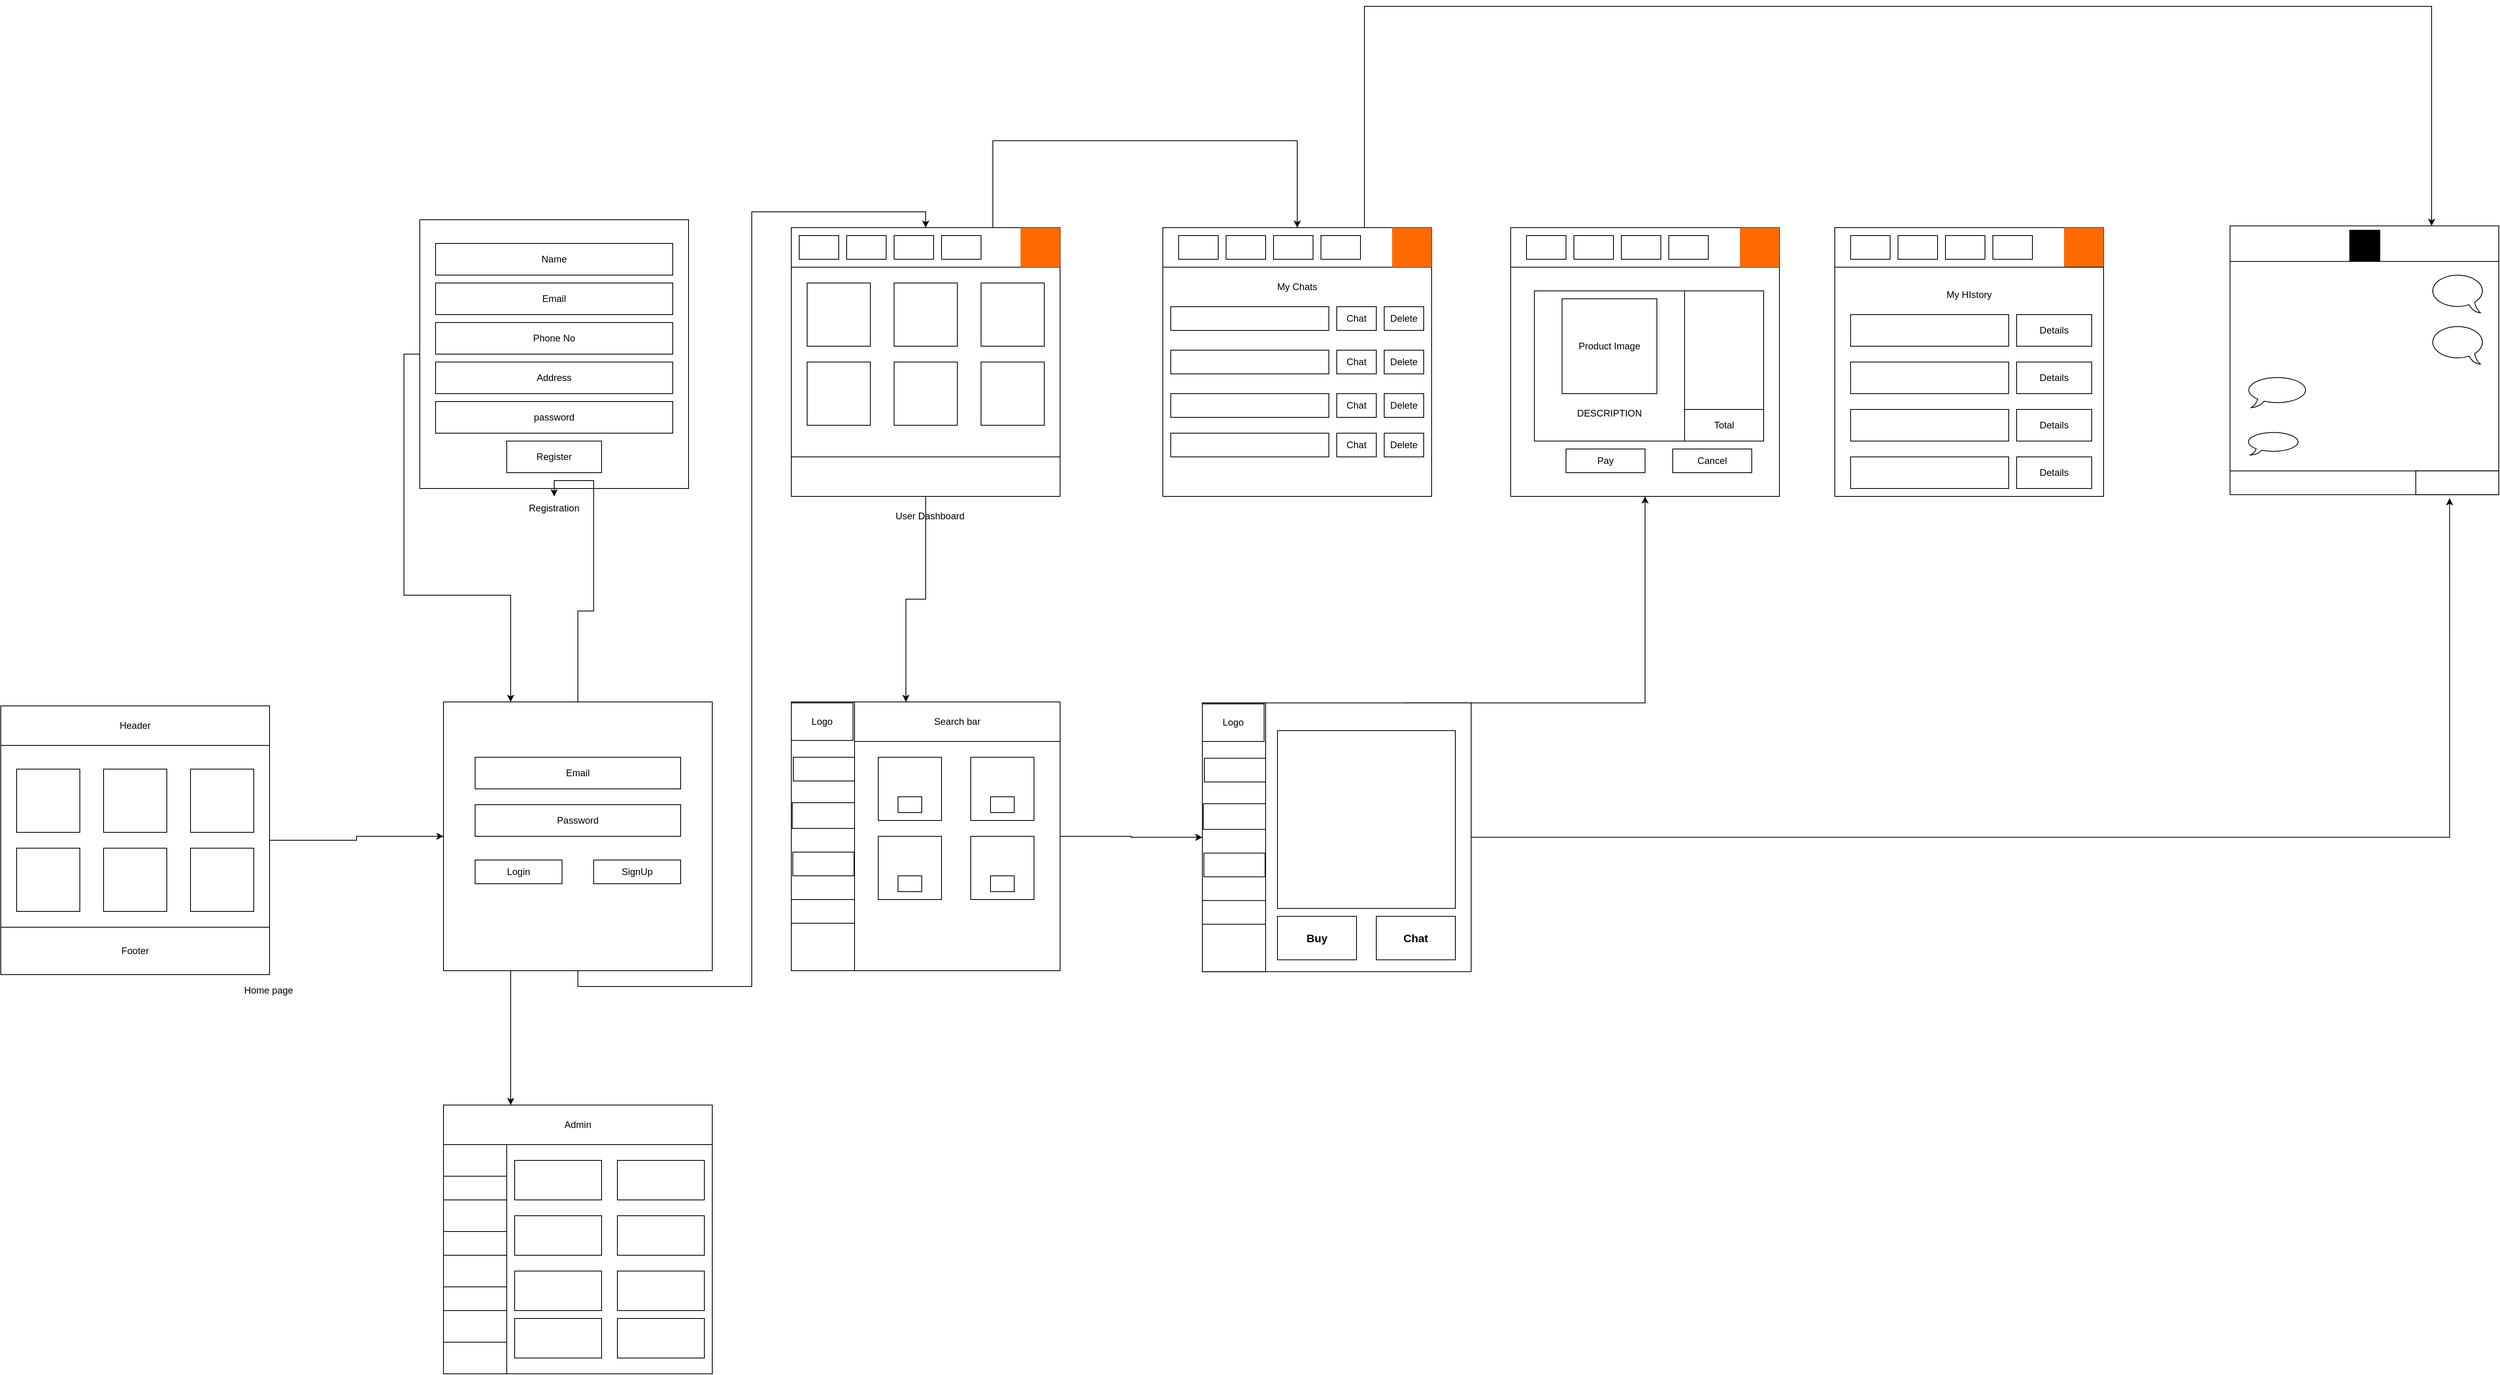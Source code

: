 <mxfile version="26.2.14">
  <diagram name="Page-1" id="DU4UGzuW6RDLRxhfXKlp">
    <mxGraphModel dx="2620" dy="2603" grid="1" gridSize="10" guides="1" tooltips="1" connect="1" arrows="1" fold="1" page="1" pageScale="1" pageWidth="850" pageHeight="1100" math="0" shadow="0">
      <root>
        <mxCell id="0" />
        <mxCell id="1" parent="0" />
        <mxCell id="X85s0yCxvE1wC52VFxOE-5" style="edgeStyle=orthogonalEdgeStyle;rounded=0;orthogonalLoop=1;jettySize=auto;html=1;exitX=1;exitY=0.5;exitDx=0;exitDy=0;entryX=0;entryY=0.5;entryDx=0;entryDy=0;" edge="1" parent="1" source="n3jme6qHMiQagpMyUiRi-1" target="n3jme6qHMiQagpMyUiRi-13">
          <mxGeometry relative="1" as="geometry" />
        </mxCell>
        <mxCell id="n3jme6qHMiQagpMyUiRi-1" value="" style="whiteSpace=wrap;html=1;aspect=fixed;" parent="1" vertex="1">
          <mxGeometry x="40" y="65" width="340" height="340" as="geometry" />
        </mxCell>
        <mxCell id="n3jme6qHMiQagpMyUiRi-2" value="Home page&amp;nbsp;" style="text;html=1;align=center;verticalAlign=middle;resizable=0;points=[];autosize=1;strokeColor=none;fillColor=none;" parent="1" vertex="1">
          <mxGeometry x="335" y="410" width="90" height="30" as="geometry" />
        </mxCell>
        <mxCell id="n3jme6qHMiQagpMyUiRi-3" value="Header" style="rounded=0;whiteSpace=wrap;html=1;" parent="1" vertex="1">
          <mxGeometry x="40" y="65" width="340" height="50" as="geometry" />
        </mxCell>
        <mxCell id="n3jme6qHMiQagpMyUiRi-5" value="" style="whiteSpace=wrap;html=1;aspect=fixed;" parent="1" vertex="1">
          <mxGeometry x="60" y="145" width="80" height="80" as="geometry" />
        </mxCell>
        <mxCell id="n3jme6qHMiQagpMyUiRi-6" value="" style="whiteSpace=wrap;html=1;aspect=fixed;" parent="1" vertex="1">
          <mxGeometry x="170" y="145" width="80" height="80" as="geometry" />
        </mxCell>
        <mxCell id="n3jme6qHMiQagpMyUiRi-7" value="" style="whiteSpace=wrap;html=1;aspect=fixed;" parent="1" vertex="1">
          <mxGeometry x="280" y="145" width="80" height="80" as="geometry" />
        </mxCell>
        <mxCell id="n3jme6qHMiQagpMyUiRi-8" value="" style="whiteSpace=wrap;html=1;aspect=fixed;" parent="1" vertex="1">
          <mxGeometry x="60" y="245" width="80" height="80" as="geometry" />
        </mxCell>
        <mxCell id="n3jme6qHMiQagpMyUiRi-9" value="" style="whiteSpace=wrap;html=1;aspect=fixed;" parent="1" vertex="1">
          <mxGeometry x="170" y="245" width="80" height="80" as="geometry" />
        </mxCell>
        <mxCell id="n3jme6qHMiQagpMyUiRi-10" value="" style="whiteSpace=wrap;html=1;aspect=fixed;" parent="1" vertex="1">
          <mxGeometry x="280" y="245" width="80" height="80" as="geometry" />
        </mxCell>
        <mxCell id="n3jme6qHMiQagpMyUiRi-11" value="Footer" style="rounded=0;whiteSpace=wrap;html=1;" parent="1" vertex="1">
          <mxGeometry x="40" y="345" width="340" height="60" as="geometry" />
        </mxCell>
        <mxCell id="X85s0yCxvE1wC52VFxOE-9" style="edgeStyle=orthogonalEdgeStyle;rounded=0;orthogonalLoop=1;jettySize=auto;html=1;exitX=0;exitY=0.5;exitDx=0;exitDy=0;entryX=0.25;entryY=0;entryDx=0;entryDy=0;" edge="1" parent="1" source="n3jme6qHMiQagpMyUiRi-12" target="n3jme6qHMiQagpMyUiRi-13">
          <mxGeometry relative="1" as="geometry" />
        </mxCell>
        <mxCell id="n3jme6qHMiQagpMyUiRi-12" value="" style="whiteSpace=wrap;html=1;aspect=fixed;" parent="1" vertex="1">
          <mxGeometry x="570" y="-550" width="340" height="340" as="geometry" />
        </mxCell>
        <mxCell id="X85s0yCxvE1wC52VFxOE-4" style="edgeStyle=orthogonalEdgeStyle;rounded=0;orthogonalLoop=1;jettySize=auto;html=1;exitX=0.5;exitY=1;exitDx=0;exitDy=0;entryX=0.5;entryY=0;entryDx=0;entryDy=0;" edge="1" parent="1" source="n3jme6qHMiQagpMyUiRi-13" target="TyNaTPidOdF84O7qYXco-13">
          <mxGeometry relative="1" as="geometry" />
        </mxCell>
        <mxCell id="X85s0yCxvE1wC52VFxOE-8" style="edgeStyle=orthogonalEdgeStyle;rounded=0;orthogonalLoop=1;jettySize=auto;html=1;entryX=0.5;entryY=0;entryDx=0;entryDy=0;" edge="1" parent="1" source="n3jme6qHMiQagpMyUiRi-13" target="TyNaTPidOdF84O7qYXco-11">
          <mxGeometry relative="1" as="geometry" />
        </mxCell>
        <mxCell id="X85s0yCxvE1wC52VFxOE-15" style="edgeStyle=orthogonalEdgeStyle;rounded=0;orthogonalLoop=1;jettySize=auto;html=1;exitX=0.25;exitY=1;exitDx=0;exitDy=0;entryX=0.25;entryY=0;entryDx=0;entryDy=0;" edge="1" parent="1" source="n3jme6qHMiQagpMyUiRi-13" target="TyNaTPidOdF84O7qYXco-109">
          <mxGeometry relative="1" as="geometry" />
        </mxCell>
        <mxCell id="n3jme6qHMiQagpMyUiRi-13" value="" style="rounded=0;whiteSpace=wrap;html=1;" parent="1" vertex="1">
          <mxGeometry x="600" y="60" width="340" height="340" as="geometry" />
        </mxCell>
        <mxCell id="n3jme6qHMiQagpMyUiRi-14" value="Email" style="rounded=0;whiteSpace=wrap;html=1;" parent="1" vertex="1">
          <mxGeometry x="640" y="130" width="260" height="40" as="geometry" />
        </mxCell>
        <mxCell id="n3jme6qHMiQagpMyUiRi-15" value="Password" style="rounded=0;whiteSpace=wrap;html=1;" parent="1" vertex="1">
          <mxGeometry x="640" y="190" width="260" height="40" as="geometry" />
        </mxCell>
        <mxCell id="n3jme6qHMiQagpMyUiRi-16" value="Login" style="rounded=0;whiteSpace=wrap;html=1;" parent="1" vertex="1">
          <mxGeometry x="640" y="260" width="110" height="30" as="geometry" />
        </mxCell>
        <mxCell id="n3jme6qHMiQagpMyUiRi-19" value="SignUp" style="rounded=0;whiteSpace=wrap;html=1;" parent="1" vertex="1">
          <mxGeometry x="790" y="260" width="110" height="30" as="geometry" />
        </mxCell>
        <mxCell id="TyNaTPidOdF84O7qYXco-1" value="" style="rounded=0;whiteSpace=wrap;html=1;" parent="1" vertex="1">
          <mxGeometry x="590" y="-520" width="300" height="40" as="geometry" />
        </mxCell>
        <mxCell id="TyNaTPidOdF84O7qYXco-5" value="Name" style="rounded=0;whiteSpace=wrap;html=1;" parent="1" vertex="1">
          <mxGeometry x="590" y="-520" width="300" height="40" as="geometry" />
        </mxCell>
        <mxCell id="TyNaTPidOdF84O7qYXco-6" value="Email" style="rounded=0;whiteSpace=wrap;html=1;" parent="1" vertex="1">
          <mxGeometry x="590" y="-470" width="300" height="40" as="geometry" />
        </mxCell>
        <mxCell id="TyNaTPidOdF84O7qYXco-7" value="Phone No" style="rounded=0;whiteSpace=wrap;html=1;" parent="1" vertex="1">
          <mxGeometry x="590" y="-420" width="300" height="40" as="geometry" />
        </mxCell>
        <mxCell id="TyNaTPidOdF84O7qYXco-8" value="Address" style="rounded=0;whiteSpace=wrap;html=1;" parent="1" vertex="1">
          <mxGeometry x="590" y="-370" width="300" height="40" as="geometry" />
        </mxCell>
        <mxCell id="TyNaTPidOdF84O7qYXco-9" value="password" style="rounded=0;whiteSpace=wrap;html=1;" parent="1" vertex="1">
          <mxGeometry x="590" y="-320" width="300" height="40" as="geometry" />
        </mxCell>
        <mxCell id="TyNaTPidOdF84O7qYXco-10" value="Register" style="rounded=0;whiteSpace=wrap;html=1;" parent="1" vertex="1">
          <mxGeometry x="680" y="-270" width="120" height="40" as="geometry" />
        </mxCell>
        <mxCell id="TyNaTPidOdF84O7qYXco-11" value="Registration" style="text;html=1;align=center;verticalAlign=middle;whiteSpace=wrap;rounded=0;" parent="1" vertex="1">
          <mxGeometry x="710" y="-200" width="60" height="30" as="geometry" />
        </mxCell>
        <mxCell id="TyNaTPidOdF84O7qYXco-12" value="" style="whiteSpace=wrap;html=1;aspect=fixed;" parent="1" vertex="1">
          <mxGeometry x="1040" y="-540" width="340" height="340" as="geometry" />
        </mxCell>
        <mxCell id="X85s0yCxvE1wC52VFxOE-17" style="edgeStyle=orthogonalEdgeStyle;rounded=0;orthogonalLoop=1;jettySize=auto;html=1;exitX=0.75;exitY=0;exitDx=0;exitDy=0;entryX=0.75;entryY=0;entryDx=0;entryDy=0;" edge="1" parent="1" source="TyNaTPidOdF84O7qYXco-13">
          <mxGeometry relative="1" as="geometry">
            <mxPoint x="1295" y="-540" as="targetPoint" />
          </mxGeometry>
        </mxCell>
        <mxCell id="X85s0yCxvE1wC52VFxOE-22" style="edgeStyle=elbowEdgeStyle;rounded=0;orthogonalLoop=1;jettySize=auto;html=1;exitX=0.75;exitY=0;exitDx=0;exitDy=0;entryX=0.5;entryY=0;entryDx=0;entryDy=0;" edge="1" parent="1" source="TyNaTPidOdF84O7qYXco-13" target="TyNaTPidOdF84O7qYXco-64">
          <mxGeometry relative="1" as="geometry">
            <Array as="points">
              <mxPoint x="1420" y="-650" />
            </Array>
          </mxGeometry>
        </mxCell>
        <mxCell id="TyNaTPidOdF84O7qYXco-13" value="" style="rounded=0;whiteSpace=wrap;html=1;" parent="1" vertex="1">
          <mxGeometry x="1040" y="-540" width="340" height="50" as="geometry" />
        </mxCell>
        <mxCell id="TyNaTPidOdF84O7qYXco-15" value="" style="rounded=0;whiteSpace=wrap;html=1;" parent="1" vertex="1">
          <mxGeometry x="1050" y="-530" width="50" height="30" as="geometry" />
        </mxCell>
        <mxCell id="TyNaTPidOdF84O7qYXco-16" value="" style="rounded=0;whiteSpace=wrap;html=1;" parent="1" vertex="1">
          <mxGeometry x="1110" y="-530" width="50" height="30" as="geometry" />
        </mxCell>
        <mxCell id="TyNaTPidOdF84O7qYXco-17" value="" style="rounded=0;whiteSpace=wrap;html=1;" parent="1" vertex="1">
          <mxGeometry x="1170" y="-530" width="50" height="30" as="geometry" />
        </mxCell>
        <mxCell id="TyNaTPidOdF84O7qYXco-18" value="" style="rounded=0;whiteSpace=wrap;html=1;" parent="1" vertex="1">
          <mxGeometry x="1230" y="-530" width="50" height="30" as="geometry" />
        </mxCell>
        <mxCell id="TyNaTPidOdF84O7qYXco-20" value="" style="whiteSpace=wrap;html=1;aspect=fixed;" parent="1" vertex="1">
          <mxGeometry x="1060" y="-470" width="80" height="80" as="geometry" />
        </mxCell>
        <mxCell id="TyNaTPidOdF84O7qYXco-21" value="" style="whiteSpace=wrap;html=1;aspect=fixed;" parent="1" vertex="1">
          <mxGeometry x="1170" y="-470" width="80" height="80" as="geometry" />
        </mxCell>
        <mxCell id="TyNaTPidOdF84O7qYXco-22" value="" style="whiteSpace=wrap;html=1;aspect=fixed;" parent="1" vertex="1">
          <mxGeometry x="1280" y="-470" width="80" height="80" as="geometry" />
        </mxCell>
        <mxCell id="TyNaTPidOdF84O7qYXco-23" value="" style="whiteSpace=wrap;html=1;aspect=fixed;" parent="1" vertex="1">
          <mxGeometry x="1060" y="-370" width="80" height="80" as="geometry" />
        </mxCell>
        <mxCell id="TyNaTPidOdF84O7qYXco-24" value="" style="whiteSpace=wrap;html=1;aspect=fixed;" parent="1" vertex="1">
          <mxGeometry x="1170" y="-370" width="80" height="80" as="geometry" />
        </mxCell>
        <mxCell id="TyNaTPidOdF84O7qYXco-25" value="" style="whiteSpace=wrap;html=1;aspect=fixed;" parent="1" vertex="1">
          <mxGeometry x="1280" y="-370" width="80" height="80" as="geometry" />
        </mxCell>
        <mxCell id="TyNaTPidOdF84O7qYXco-26" value="User Dashboard" style="text;html=1;align=center;verticalAlign=middle;resizable=0;points=[];autosize=1;strokeColor=none;fillColor=none;" parent="1" vertex="1">
          <mxGeometry x="1160" y="-190" width="110" height="30" as="geometry" />
        </mxCell>
        <mxCell id="TyNaTPidOdF84O7qYXco-27" value="" style="whiteSpace=wrap;html=1;aspect=fixed;" parent="1" vertex="1">
          <mxGeometry x="2860" y="-542.25" width="340" height="340" as="geometry" />
        </mxCell>
        <mxCell id="TyNaTPidOdF84O7qYXco-28" value="" style="rounded=0;whiteSpace=wrap;html=1;" parent="1" vertex="1">
          <mxGeometry x="2860" y="-497.25" width="340" height="265" as="geometry" />
        </mxCell>
        <mxCell id="TyNaTPidOdF84O7qYXco-32" value="" style="whiteSpace=wrap;html=1;shape=mxgraph.basic.oval_callout" parent="1" vertex="1">
          <mxGeometry x="2880" y="-282.25" width="70" height="30" as="geometry" />
        </mxCell>
        <mxCell id="TyNaTPidOdF84O7qYXco-33" value="" style="rounded=0;whiteSpace=wrap;html=1;" parent="1" vertex="1">
          <mxGeometry x="3095" y="-232.25" width="105" height="30" as="geometry" />
        </mxCell>
        <mxCell id="TyNaTPidOdF84O7qYXco-34" value="" style="shape=image;html=1;verticalAlign=top;verticalLabelPosition=bottom;labelBackgroundColor=#ffffff;imageAspect=0;aspect=fixed;image=https://cdn4.iconfinder.com/data/icons/ui-office/512/User_Interface-85-128.png" parent="1" vertex="1">
          <mxGeometry x="3128" y="-236.75" width="39" height="39" as="geometry" />
        </mxCell>
        <mxCell id="TyNaTPidOdF84O7qYXco-36" value="" style="whiteSpace=wrap;html=1;shape=mxgraph.basic.oval_callout" parent="1" vertex="1">
          <mxGeometry x="2880" y="-352.25" width="80" height="40" as="geometry" />
        </mxCell>
        <mxCell id="TyNaTPidOdF84O7qYXco-37" value="" style="whiteSpace=wrap;html=1;shape=mxgraph.basic.oval_callout;direction=east;flipH=1;" parent="1" vertex="1">
          <mxGeometry x="3112.5" y="-482.25" width="70" height="50" as="geometry" />
        </mxCell>
        <mxCell id="TyNaTPidOdF84O7qYXco-38" value="" style="whiteSpace=wrap;html=1;shape=mxgraph.basic.oval_callout;direction=east;flipH=1;" parent="1" vertex="1">
          <mxGeometry x="3112.5" y="-417.25" width="70" height="50" as="geometry" />
        </mxCell>
        <mxCell id="X85s0yCxvE1wC52VFxOE-14" style="edgeStyle=orthogonalEdgeStyle;rounded=0;orthogonalLoop=1;jettySize=auto;html=1;exitX=1;exitY=0.5;exitDx=0;exitDy=0;entryX=0;entryY=0.5;entryDx=0;entryDy=0;" edge="1" parent="1" source="TyNaTPidOdF84O7qYXco-45" target="TyNaTPidOdF84O7qYXco-150">
          <mxGeometry relative="1" as="geometry" />
        </mxCell>
        <mxCell id="TyNaTPidOdF84O7qYXco-45" value="" style="whiteSpace=wrap;html=1;aspect=fixed;" parent="1" vertex="1">
          <mxGeometry x="1040" y="60" width="340" height="340" as="geometry" />
        </mxCell>
        <mxCell id="X85s0yCxvE1wC52VFxOE-10" style="edgeStyle=orthogonalEdgeStyle;rounded=0;orthogonalLoop=1;jettySize=auto;html=1;exitX=0.5;exitY=1;exitDx=0;exitDy=0;entryX=0.25;entryY=0;entryDx=0;entryDy=0;" edge="1" parent="1" source="TyNaTPidOdF84O7qYXco-46" target="TyNaTPidOdF84O7qYXco-48">
          <mxGeometry relative="1" as="geometry" />
        </mxCell>
        <mxCell id="TyNaTPidOdF84O7qYXco-46" value="" style="rounded=0;whiteSpace=wrap;html=1;" parent="1" vertex="1">
          <mxGeometry x="1040" y="-250" width="340" height="50" as="geometry" />
        </mxCell>
        <mxCell id="TyNaTPidOdF84O7qYXco-47" value="" style="rounded=0;whiteSpace=wrap;html=1;" parent="1" vertex="1">
          <mxGeometry x="1040" y="60" width="80" height="340" as="geometry" />
        </mxCell>
        <mxCell id="TyNaTPidOdF84O7qYXco-48" value="Search bar" style="rounded=0;whiteSpace=wrap;html=1;" parent="1" vertex="1">
          <mxGeometry x="1120" y="60" width="260" height="50" as="geometry" />
        </mxCell>
        <mxCell id="TyNaTPidOdF84O7qYXco-49" value="" style="rounded=0;whiteSpace=wrap;html=1;" parent="1" vertex="1">
          <mxGeometry x="1041.25" y="187.5" width="78.75" height="32.5" as="geometry" />
        </mxCell>
        <mxCell id="TyNaTPidOdF84O7qYXco-50" value="" style="rounded=0;whiteSpace=wrap;html=1;" parent="1" vertex="1">
          <mxGeometry x="1042.5" y="130" width="77.5" height="30" as="geometry" />
        </mxCell>
        <mxCell id="TyNaTPidOdF84O7qYXco-51" value="" style="rounded=0;whiteSpace=wrap;html=1;" parent="1" vertex="1">
          <mxGeometry x="1041.88" y="250" width="77.5" height="30" as="geometry" />
        </mxCell>
        <mxCell id="TyNaTPidOdF84O7qYXco-52" value="" style="rounded=0;whiteSpace=wrap;html=1;" parent="1" vertex="1">
          <mxGeometry x="1040" y="310" width="80" height="30" as="geometry" />
        </mxCell>
        <mxCell id="TyNaTPidOdF84O7qYXco-53" value="" style="shape=image;html=1;verticalAlign=top;verticalLabelPosition=bottom;labelBackgroundColor=#ffffff;imageAspect=0;aspect=fixed;image=https://cdn2.iconfinder.com/data/icons/search-outline-24-px/24/commerce_and_shopping_loupe_bar_code_barcode_supermarket-128.png" parent="1" vertex="1">
          <mxGeometry x="1340" y="65" width="40" height="40" as="geometry" />
        </mxCell>
        <mxCell id="TyNaTPidOdF84O7qYXco-55" value="" style="whiteSpace=wrap;html=1;aspect=fixed;" parent="1" vertex="1">
          <mxGeometry x="1150" y="130" width="80" height="80" as="geometry" />
        </mxCell>
        <mxCell id="TyNaTPidOdF84O7qYXco-56" value="" style="whiteSpace=wrap;html=1;aspect=fixed;" parent="1" vertex="1">
          <mxGeometry x="1267" y="130" width="80" height="80" as="geometry" />
        </mxCell>
        <mxCell id="TyNaTPidOdF84O7qYXco-57" value="" style="whiteSpace=wrap;html=1;aspect=fixed;" parent="1" vertex="1">
          <mxGeometry x="1150" y="230" width="80" height="80" as="geometry" />
        </mxCell>
        <mxCell id="TyNaTPidOdF84O7qYXco-58" value="" style="whiteSpace=wrap;html=1;aspect=fixed;" parent="1" vertex="1">
          <mxGeometry x="1267" y="230" width="80" height="80" as="geometry" />
        </mxCell>
        <mxCell id="TyNaTPidOdF84O7qYXco-59" value="" style="rounded=0;whiteSpace=wrap;html=1;" parent="1" vertex="1">
          <mxGeometry x="1175" y="180" width="30" height="20" as="geometry" />
        </mxCell>
        <mxCell id="TyNaTPidOdF84O7qYXco-60" value="" style="rounded=0;whiteSpace=wrap;html=1;" parent="1" vertex="1">
          <mxGeometry x="1292" y="180" width="30" height="20" as="geometry" />
        </mxCell>
        <mxCell id="TyNaTPidOdF84O7qYXco-61" value="" style="rounded=0;whiteSpace=wrap;html=1;" parent="1" vertex="1">
          <mxGeometry x="1175" y="280" width="30" height="20" as="geometry" />
        </mxCell>
        <mxCell id="TyNaTPidOdF84O7qYXco-62" value="" style="rounded=0;whiteSpace=wrap;html=1;" parent="1" vertex="1">
          <mxGeometry x="1292" y="280" width="30" height="20" as="geometry" />
        </mxCell>
        <mxCell id="TyNaTPidOdF84O7qYXco-63" value="" style="whiteSpace=wrap;html=1;aspect=fixed;" parent="1" vertex="1">
          <mxGeometry x="1510" y="-540" width="340" height="340" as="geometry" />
        </mxCell>
        <mxCell id="X85s0yCxvE1wC52VFxOE-21" style="edgeStyle=elbowEdgeStyle;rounded=0;orthogonalLoop=1;jettySize=auto;html=1;exitX=0.75;exitY=0;exitDx=0;exitDy=0;entryX=0.75;entryY=0;entryDx=0;entryDy=0;" edge="1" parent="1" source="TyNaTPidOdF84O7qYXco-64" target="TyNaTPidOdF84O7qYXco-27">
          <mxGeometry relative="1" as="geometry">
            <Array as="points">
              <mxPoint x="2610" y="-820" />
            </Array>
          </mxGeometry>
        </mxCell>
        <mxCell id="TyNaTPidOdF84O7qYXco-64" value="" style="rounded=0;whiteSpace=wrap;html=1;" parent="1" vertex="1">
          <mxGeometry x="1510" y="-540" width="340" height="50" as="geometry" />
        </mxCell>
        <mxCell id="TyNaTPidOdF84O7qYXco-67" value="" style="points=[];aspect=fixed;html=1;align=center;shadow=0;dashed=0;fillColor=#FF6A00;strokeColor=none;shape=mxgraph.alibaba_cloud.user;" parent="1" vertex="1">
          <mxGeometry x="1330" y="-540" width="50" height="50" as="geometry" />
        </mxCell>
        <mxCell id="TyNaTPidOdF84O7qYXco-69" value="" style="points=[];aspect=fixed;html=1;align=center;shadow=0;dashed=0;fillColor=#FF6A00;strokeColor=none;shape=mxgraph.alibaba_cloud.user;" parent="1" vertex="1">
          <mxGeometry x="1800" y="-540" width="50" height="50" as="geometry" />
        </mxCell>
        <mxCell id="TyNaTPidOdF84O7qYXco-73" value="" style="sketch=0;verticalLabelPosition=bottom;sketch=0;aspect=fixed;html=1;verticalAlign=top;strokeColor=none;fillColor=#000000;align=center;outlineConnect=0;pointerEvents=1;shape=mxgraph.citrix2.user;" parent="1" vertex="1">
          <mxGeometry x="3010.93" y="-537.25" width="39.07" height="40" as="geometry" />
        </mxCell>
        <mxCell id="TyNaTPidOdF84O7qYXco-75" value="My Chats" style="text;html=1;align=center;verticalAlign=middle;whiteSpace=wrap;rounded=0;" parent="1" vertex="1">
          <mxGeometry x="1650" y="-480" width="60" height="30" as="geometry" />
        </mxCell>
        <mxCell id="TyNaTPidOdF84O7qYXco-76" value="" style="rounded=0;whiteSpace=wrap;html=1;" parent="1" vertex="1">
          <mxGeometry x="1520" y="-440" width="200" height="30" as="geometry" />
        </mxCell>
        <mxCell id="TyNaTPidOdF84O7qYXco-77" value="Chat" style="rounded=0;whiteSpace=wrap;html=1;" parent="1" vertex="1">
          <mxGeometry x="1730" y="-440" width="50" height="30" as="geometry" />
        </mxCell>
        <mxCell id="TyNaTPidOdF84O7qYXco-78" value="Delete" style="rounded=0;whiteSpace=wrap;html=1;" parent="1" vertex="1">
          <mxGeometry x="1790" y="-440" width="50" height="30" as="geometry" />
        </mxCell>
        <mxCell id="TyNaTPidOdF84O7qYXco-79" value="" style="rounded=0;whiteSpace=wrap;html=1;" parent="1" vertex="1">
          <mxGeometry x="1520" y="-385" width="200" height="30" as="geometry" />
        </mxCell>
        <mxCell id="TyNaTPidOdF84O7qYXco-80" value="" style="rounded=0;whiteSpace=wrap;html=1;" parent="1" vertex="1">
          <mxGeometry x="1520" y="-330" width="200" height="30" as="geometry" />
        </mxCell>
        <mxCell id="TyNaTPidOdF84O7qYXco-81" value="" style="rounded=0;whiteSpace=wrap;html=1;" parent="1" vertex="1">
          <mxGeometry x="1520" y="-280" width="200" height="30" as="geometry" />
        </mxCell>
        <mxCell id="TyNaTPidOdF84O7qYXco-82" value="Chat" style="rounded=0;whiteSpace=wrap;html=1;" parent="1" vertex="1">
          <mxGeometry x="1730" y="-385" width="50" height="30" as="geometry" />
        </mxCell>
        <mxCell id="TyNaTPidOdF84O7qYXco-83" value="Chat" style="rounded=0;whiteSpace=wrap;html=1;" parent="1" vertex="1">
          <mxGeometry x="1730" y="-330" width="50" height="30" as="geometry" />
        </mxCell>
        <mxCell id="TyNaTPidOdF84O7qYXco-84" value="Chat" style="rounded=0;whiteSpace=wrap;html=1;" parent="1" vertex="1">
          <mxGeometry x="1730" y="-280" width="50" height="30" as="geometry" />
        </mxCell>
        <mxCell id="TyNaTPidOdF84O7qYXco-85" value="Delete" style="rounded=0;whiteSpace=wrap;html=1;" parent="1" vertex="1">
          <mxGeometry x="1790" y="-385" width="50" height="30" as="geometry" />
        </mxCell>
        <mxCell id="TyNaTPidOdF84O7qYXco-86" value="Delete" style="rounded=0;whiteSpace=wrap;html=1;" parent="1" vertex="1">
          <mxGeometry x="1790" y="-330" width="50" height="30" as="geometry" />
        </mxCell>
        <mxCell id="TyNaTPidOdF84O7qYXco-87" value="Delete" style="rounded=0;whiteSpace=wrap;html=1;" parent="1" vertex="1">
          <mxGeometry x="1790" y="-280" width="50" height="30" as="geometry" />
        </mxCell>
        <mxCell id="TyNaTPidOdF84O7qYXco-88" value="" style="whiteSpace=wrap;html=1;aspect=fixed;" parent="1" vertex="1">
          <mxGeometry x="600" y="570" width="340" height="340" as="geometry" />
        </mxCell>
        <mxCell id="TyNaTPidOdF84O7qYXco-89" value="Logo" style="rounded=0;whiteSpace=wrap;html=1;" parent="1" vertex="1">
          <mxGeometry x="1040" y="61.25" width="78.12" height="47.5" as="geometry" />
        </mxCell>
        <mxCell id="TyNaTPidOdF84O7qYXco-90" value="" style="whiteSpace=wrap;html=1;aspect=fixed;" parent="1" vertex="1">
          <mxGeometry x="1950" y="-540" width="340" height="340" as="geometry" />
        </mxCell>
        <mxCell id="TyNaTPidOdF84O7qYXco-92" value="" style="rounded=0;whiteSpace=wrap;html=1;" parent="1" vertex="1">
          <mxGeometry x="1950" y="-540" width="340" height="50" as="geometry" />
        </mxCell>
        <mxCell id="TyNaTPidOdF84O7qYXco-91" value="" style="points=[];aspect=fixed;html=1;align=center;shadow=0;dashed=0;fillColor=#FF6A00;strokeColor=none;shape=mxgraph.alibaba_cloud.user;" parent="1" vertex="1">
          <mxGeometry x="2240" y="-540" width="50" height="50" as="geometry" />
        </mxCell>
        <mxCell id="TyNaTPidOdF84O7qYXco-93" value="" style="rounded=0;whiteSpace=wrap;html=1;" parent="1" vertex="1">
          <mxGeometry x="1530" y="-530" width="50" height="30" as="geometry" />
        </mxCell>
        <mxCell id="TyNaTPidOdF84O7qYXco-94" value="" style="rounded=0;whiteSpace=wrap;html=1;" parent="1" vertex="1">
          <mxGeometry x="1590" y="-530" width="50" height="30" as="geometry" />
        </mxCell>
        <mxCell id="TyNaTPidOdF84O7qYXco-95" value="" style="rounded=0;whiteSpace=wrap;html=1;" parent="1" vertex="1">
          <mxGeometry x="1650" y="-530" width="50" height="30" as="geometry" />
        </mxCell>
        <mxCell id="TyNaTPidOdF84O7qYXco-96" value="" style="rounded=0;whiteSpace=wrap;html=1;" parent="1" vertex="1">
          <mxGeometry x="1710" y="-530" width="50" height="30" as="geometry" />
        </mxCell>
        <mxCell id="TyNaTPidOdF84O7qYXco-97" value="" style="rounded=0;whiteSpace=wrap;html=1;" parent="1" vertex="1">
          <mxGeometry x="1970" y="-530" width="50" height="30" as="geometry" />
        </mxCell>
        <mxCell id="TyNaTPidOdF84O7qYXco-98" value="" style="rounded=0;whiteSpace=wrap;html=1;" parent="1" vertex="1">
          <mxGeometry x="2030" y="-530" width="50" height="30" as="geometry" />
        </mxCell>
        <mxCell id="TyNaTPidOdF84O7qYXco-99" value="" style="rounded=0;whiteSpace=wrap;html=1;" parent="1" vertex="1">
          <mxGeometry x="2090" y="-530" width="50" height="30" as="geometry" />
        </mxCell>
        <mxCell id="TyNaTPidOdF84O7qYXco-100" value="" style="rounded=0;whiteSpace=wrap;html=1;" parent="1" vertex="1">
          <mxGeometry x="2150" y="-530" width="50" height="30" as="geometry" />
        </mxCell>
        <mxCell id="TyNaTPidOdF84O7qYXco-101" value="" style="whiteSpace=wrap;html=1;aspect=fixed;" parent="1" vertex="1">
          <mxGeometry x="1980" y="-460" width="190" height="190" as="geometry" />
        </mxCell>
        <mxCell id="TyNaTPidOdF84O7qYXco-102" value="" style="rounded=0;whiteSpace=wrap;html=1;" parent="1" vertex="1">
          <mxGeometry x="2170" y="-460" width="100" height="190" as="geometry" />
        </mxCell>
        <mxCell id="TyNaTPidOdF84O7qYXco-103" value="Pay" style="rounded=0;whiteSpace=wrap;html=1;" parent="1" vertex="1">
          <mxGeometry x="2020" y="-260" width="100" height="30" as="geometry" />
        </mxCell>
        <mxCell id="TyNaTPidOdF84O7qYXco-104" value="Cancel" style="rounded=0;whiteSpace=wrap;html=1;" parent="1" vertex="1">
          <mxGeometry x="2155" y="-260" width="100" height="30" as="geometry" />
        </mxCell>
        <mxCell id="TyNaTPidOdF84O7qYXco-105" value="Total" style="rounded=0;whiteSpace=wrap;html=1;" parent="1" vertex="1">
          <mxGeometry x="2170" y="-310" width="100" height="40" as="geometry" />
        </mxCell>
        <mxCell id="TyNaTPidOdF84O7qYXco-106" value="Product Image" style="whiteSpace=wrap;html=1;aspect=fixed;" parent="1" vertex="1">
          <mxGeometry x="2015" y="-450" width="120" height="120" as="geometry" />
        </mxCell>
        <mxCell id="TyNaTPidOdF84O7qYXco-108" value="DESCRIPTION" style="text;html=1;align=center;verticalAlign=middle;whiteSpace=wrap;rounded=0;" parent="1" vertex="1">
          <mxGeometry x="2045" y="-320" width="60" height="30" as="geometry" />
        </mxCell>
        <mxCell id="TyNaTPidOdF84O7qYXco-109" value="Admin" style="rounded=0;whiteSpace=wrap;html=1;" parent="1" vertex="1">
          <mxGeometry x="600" y="570" width="340" height="50" as="geometry" />
        </mxCell>
        <mxCell id="TyNaTPidOdF84O7qYXco-110" value="" style="rounded=0;whiteSpace=wrap;html=1;" parent="1" vertex="1">
          <mxGeometry x="600" y="620" width="80" height="290" as="geometry" />
        </mxCell>
        <mxCell id="TyNaTPidOdF84O7qYXco-111" value="" style="rounded=0;whiteSpace=wrap;html=1;" parent="1" vertex="1">
          <mxGeometry x="600" y="620" width="80" height="40" as="geometry" />
        </mxCell>
        <mxCell id="TyNaTPidOdF84O7qYXco-112" value="" style="rounded=0;whiteSpace=wrap;html=1;" parent="1" vertex="1">
          <mxGeometry x="600" y="690" width="80" height="40" as="geometry" />
        </mxCell>
        <mxCell id="TyNaTPidOdF84O7qYXco-113" value="" style="rounded=0;whiteSpace=wrap;html=1;" parent="1" vertex="1">
          <mxGeometry x="600" y="760" width="80" height="40" as="geometry" />
        </mxCell>
        <mxCell id="TyNaTPidOdF84O7qYXco-114" value="" style="rounded=0;whiteSpace=wrap;html=1;" parent="1" vertex="1">
          <mxGeometry x="600" y="830" width="80" height="40" as="geometry" />
        </mxCell>
        <mxCell id="TyNaTPidOdF84O7qYXco-115" value="" style="rounded=0;whiteSpace=wrap;html=1;" parent="1" vertex="1">
          <mxGeometry x="690" y="640" width="110" height="50" as="geometry" />
        </mxCell>
        <mxCell id="TyNaTPidOdF84O7qYXco-116" value="" style="rounded=0;whiteSpace=wrap;html=1;" parent="1" vertex="1">
          <mxGeometry x="820" y="640" width="110" height="50" as="geometry" />
        </mxCell>
        <mxCell id="TyNaTPidOdF84O7qYXco-117" value="" style="rounded=0;whiteSpace=wrap;html=1;" parent="1" vertex="1">
          <mxGeometry x="690" y="710" width="110" height="50" as="geometry" />
        </mxCell>
        <mxCell id="TyNaTPidOdF84O7qYXco-118" value="" style="rounded=0;whiteSpace=wrap;html=1;" parent="1" vertex="1">
          <mxGeometry x="820" y="710" width="110" height="50" as="geometry" />
        </mxCell>
        <mxCell id="TyNaTPidOdF84O7qYXco-119" value="" style="rounded=0;whiteSpace=wrap;html=1;" parent="1" vertex="1">
          <mxGeometry x="690" y="780" width="110" height="50" as="geometry" />
        </mxCell>
        <mxCell id="TyNaTPidOdF84O7qYXco-120" value="" style="rounded=0;whiteSpace=wrap;html=1;" parent="1" vertex="1">
          <mxGeometry x="820" y="780" width="110" height="50" as="geometry" />
        </mxCell>
        <mxCell id="TyNaTPidOdF84O7qYXco-121" value="" style="rounded=0;whiteSpace=wrap;html=1;" parent="1" vertex="1">
          <mxGeometry x="690" y="840" width="110" height="50" as="geometry" />
        </mxCell>
        <mxCell id="TyNaTPidOdF84O7qYXco-122" value="" style="rounded=0;whiteSpace=wrap;html=1;" parent="1" vertex="1">
          <mxGeometry x="820" y="840" width="110" height="50" as="geometry" />
        </mxCell>
        <mxCell id="TyNaTPidOdF84O7qYXco-124" value="" style="rounded=0;whiteSpace=wrap;html=1;" parent="1" vertex="1">
          <mxGeometry x="2360" y="-540" width="340" height="50" as="geometry" />
        </mxCell>
        <mxCell id="TyNaTPidOdF84O7qYXco-125" value="" style="points=[];aspect=fixed;html=1;align=center;shadow=0;dashed=0;fillColor=#FF6A00;strokeColor=none;shape=mxgraph.alibaba_cloud.user;" parent="1" vertex="1">
          <mxGeometry x="2650" y="-540" width="50" height="50" as="geometry" />
        </mxCell>
        <mxCell id="TyNaTPidOdF84O7qYXco-126" value="" style="rounded=0;whiteSpace=wrap;html=1;" parent="1" vertex="1">
          <mxGeometry x="2380" y="-530" width="50" height="30" as="geometry" />
        </mxCell>
        <mxCell id="TyNaTPidOdF84O7qYXco-147" value="" style="rounded=0;whiteSpace=wrap;html=1;" parent="1" vertex="1">
          <mxGeometry x="2360" y="-490" width="340" height="290" as="geometry" />
        </mxCell>
        <mxCell id="TyNaTPidOdF84O7qYXco-127" value="" style="rounded=0;whiteSpace=wrap;html=1;" parent="1" vertex="1">
          <mxGeometry x="2440" y="-530" width="50" height="30" as="geometry" />
        </mxCell>
        <mxCell id="TyNaTPidOdF84O7qYXco-128" value="" style="rounded=0;whiteSpace=wrap;html=1;" parent="1" vertex="1">
          <mxGeometry x="2500" y="-530" width="50" height="30" as="geometry" />
        </mxCell>
        <mxCell id="TyNaTPidOdF84O7qYXco-129" value="" style="rounded=0;whiteSpace=wrap;html=1;" parent="1" vertex="1">
          <mxGeometry x="2560" y="-530" width="50" height="30" as="geometry" />
        </mxCell>
        <mxCell id="TyNaTPidOdF84O7qYXco-136" value="My HIstory" style="text;html=1;align=center;verticalAlign=middle;whiteSpace=wrap;rounded=0;" parent="1" vertex="1">
          <mxGeometry x="2500" y="-470" width="60" height="30" as="geometry" />
        </mxCell>
        <mxCell id="TyNaTPidOdF84O7qYXco-137" value="" style="rounded=0;whiteSpace=wrap;html=1;" parent="1" vertex="1">
          <mxGeometry x="2380" y="-430" width="200" height="40" as="geometry" />
        </mxCell>
        <mxCell id="TyNaTPidOdF84O7qYXco-139" value="" style="rounded=0;whiteSpace=wrap;html=1;" parent="1" vertex="1">
          <mxGeometry x="2380" y="-370" width="200" height="40" as="geometry" />
        </mxCell>
        <mxCell id="TyNaTPidOdF84O7qYXco-140" value="Details" style="rounded=0;whiteSpace=wrap;html=1;" parent="1" vertex="1">
          <mxGeometry x="2590" y="-370" width="95" height="40" as="geometry" />
        </mxCell>
        <mxCell id="TyNaTPidOdF84O7qYXco-141" value="Details" style="rounded=0;whiteSpace=wrap;html=1;" parent="1" vertex="1">
          <mxGeometry x="2590" y="-430" width="95" height="40" as="geometry" />
        </mxCell>
        <mxCell id="TyNaTPidOdF84O7qYXco-142" value="" style="rounded=0;whiteSpace=wrap;html=1;" parent="1" vertex="1">
          <mxGeometry x="2380" y="-310" width="200" height="40" as="geometry" />
        </mxCell>
        <mxCell id="TyNaTPidOdF84O7qYXco-143" value="Details" style="rounded=0;whiteSpace=wrap;html=1;" parent="1" vertex="1">
          <mxGeometry x="2590" y="-310" width="95" height="40" as="geometry" />
        </mxCell>
        <mxCell id="TyNaTPidOdF84O7qYXco-144" value="" style="rounded=0;whiteSpace=wrap;html=1;" parent="1" vertex="1">
          <mxGeometry x="2380" y="-250" width="200" height="40" as="geometry" />
        </mxCell>
        <mxCell id="TyNaTPidOdF84O7qYXco-145" value="Details" style="rounded=0;whiteSpace=wrap;html=1;" parent="1" vertex="1">
          <mxGeometry x="2590" y="-250" width="95" height="40" as="geometry" />
        </mxCell>
        <mxCell id="X85s0yCxvE1wC52VFxOE-19" style="edgeStyle=orthogonalEdgeStyle;rounded=0;orthogonalLoop=1;jettySize=auto;html=1;exitX=1;exitY=0.5;exitDx=0;exitDy=0;entryX=0.25;entryY=1;entryDx=0;entryDy=0;" edge="1" parent="1" source="TyNaTPidOdF84O7qYXco-149" target="TyNaTPidOdF84O7qYXco-34">
          <mxGeometry relative="1" as="geometry" />
        </mxCell>
        <mxCell id="X85s0yCxvE1wC52VFxOE-24" style="edgeStyle=elbowEdgeStyle;rounded=0;orthogonalLoop=1;jettySize=auto;html=1;exitX=0.75;exitY=0;exitDx=0;exitDy=0;entryX=0.5;entryY=1;entryDx=0;entryDy=0;" edge="1" parent="1" source="TyNaTPidOdF84O7qYXco-149" target="TyNaTPidOdF84O7qYXco-90">
          <mxGeometry relative="1" as="geometry">
            <Array as="points">
              <mxPoint x="2120" y="-50" />
            </Array>
          </mxGeometry>
        </mxCell>
        <mxCell id="TyNaTPidOdF84O7qYXco-149" value="" style="whiteSpace=wrap;html=1;aspect=fixed;" parent="1" vertex="1">
          <mxGeometry x="1560" y="61.25" width="340" height="340" as="geometry" />
        </mxCell>
        <mxCell id="TyNaTPidOdF84O7qYXco-150" value="" style="rounded=0;whiteSpace=wrap;html=1;" parent="1" vertex="1">
          <mxGeometry x="1560" y="61.25" width="80" height="340" as="geometry" />
        </mxCell>
        <mxCell id="TyNaTPidOdF84O7qYXco-152" value="" style="rounded=0;whiteSpace=wrap;html=1;" parent="1" vertex="1">
          <mxGeometry x="1561.25" y="188.75" width="78.75" height="32.5" as="geometry" />
        </mxCell>
        <mxCell id="TyNaTPidOdF84O7qYXco-153" value="" style="rounded=0;whiteSpace=wrap;html=1;" parent="1" vertex="1">
          <mxGeometry x="1562.5" y="131.25" width="77.5" height="30" as="geometry" />
        </mxCell>
        <mxCell id="TyNaTPidOdF84O7qYXco-154" value="" style="rounded=0;whiteSpace=wrap;html=1;" parent="1" vertex="1">
          <mxGeometry x="1561.88" y="251.25" width="77.5" height="30" as="geometry" />
        </mxCell>
        <mxCell id="TyNaTPidOdF84O7qYXco-155" value="" style="rounded=0;whiteSpace=wrap;html=1;" parent="1" vertex="1">
          <mxGeometry x="1560" y="311.25" width="80" height="30" as="geometry" />
        </mxCell>
        <mxCell id="TyNaTPidOdF84O7qYXco-158" value="" style="whiteSpace=wrap;html=1;aspect=fixed;" parent="1" vertex="1">
          <mxGeometry x="1655" y="96.25" width="225" height="225" as="geometry" />
        </mxCell>
        <mxCell id="TyNaTPidOdF84O7qYXco-165" value="Logo" style="rounded=0;whiteSpace=wrap;html=1;" parent="1" vertex="1">
          <mxGeometry x="1560" y="62.5" width="78.12" height="47.5" as="geometry" />
        </mxCell>
        <mxCell id="TyNaTPidOdF84O7qYXco-166" value="&lt;h3&gt;Buy&lt;/h3&gt;" style="rounded=0;whiteSpace=wrap;html=1;" parent="1" vertex="1">
          <mxGeometry x="1655" y="331.25" width="100" height="55" as="geometry" />
        </mxCell>
        <mxCell id="TyNaTPidOdF84O7qYXco-167" value="&lt;h3&gt;Chat&lt;/h3&gt;" style="rounded=0;whiteSpace=wrap;html=1;" parent="1" vertex="1">
          <mxGeometry x="1780" y="331.25" width="100" height="55" as="geometry" />
        </mxCell>
      </root>
    </mxGraphModel>
  </diagram>
</mxfile>
